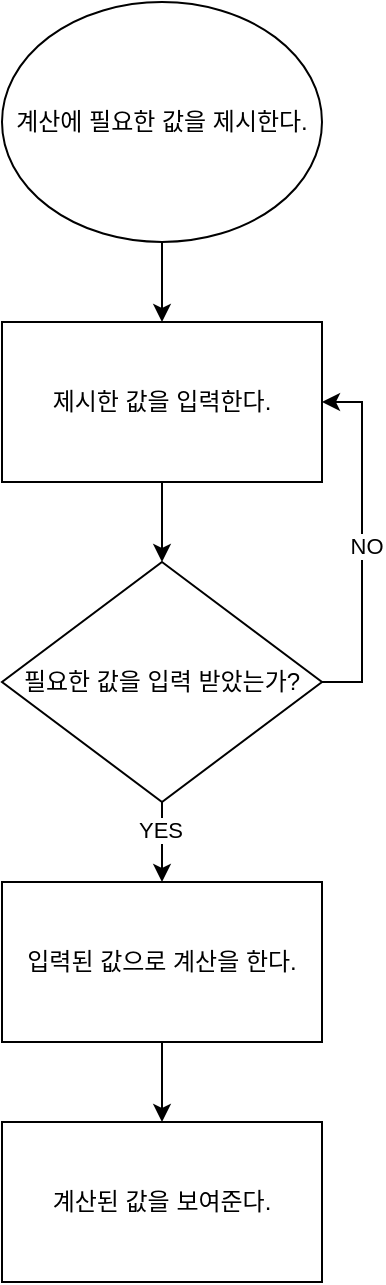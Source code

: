 <mxfile version="24.7.12">
  <diagram id="C5RBs43oDa-KdzZeNtuy" name="Page-1">
    <mxGraphModel dx="1434" dy="780" grid="1" gridSize="10" guides="1" tooltips="1" connect="1" arrows="1" fold="1" page="1" pageScale="1" pageWidth="1200" pageHeight="1920" math="0" shadow="0">
      <root>
        <mxCell id="WIyWlLk6GJQsqaUBKTNV-0" />
        <mxCell id="WIyWlLk6GJQsqaUBKTNV-1" parent="WIyWlLk6GJQsqaUBKTNV-0" />
        <mxCell id="YL_5DVjtvLf4uqoxFuky-13" style="edgeStyle=orthogonalEdgeStyle;rounded=0;orthogonalLoop=1;jettySize=auto;html=1;exitX=0.5;exitY=1;exitDx=0;exitDy=0;entryX=0.5;entryY=0;entryDx=0;entryDy=0;" edge="1" parent="WIyWlLk6GJQsqaUBKTNV-1" source="YL_5DVjtvLf4uqoxFuky-0" target="YL_5DVjtvLf4uqoxFuky-1">
          <mxGeometry relative="1" as="geometry" />
        </mxCell>
        <mxCell id="YL_5DVjtvLf4uqoxFuky-0" value="계산에 필요한 값을 제시한다." style="ellipse;whiteSpace=wrap;html=1;" vertex="1" parent="WIyWlLk6GJQsqaUBKTNV-1">
          <mxGeometry x="40" y="40" width="160" height="120" as="geometry" />
        </mxCell>
        <mxCell id="YL_5DVjtvLf4uqoxFuky-14" style="edgeStyle=orthogonalEdgeStyle;rounded=0;orthogonalLoop=1;jettySize=auto;html=1;exitX=0.5;exitY=1;exitDx=0;exitDy=0;entryX=0.5;entryY=0;entryDx=0;entryDy=0;" edge="1" parent="WIyWlLk6GJQsqaUBKTNV-1" source="YL_5DVjtvLf4uqoxFuky-1" target="YL_5DVjtvLf4uqoxFuky-2">
          <mxGeometry relative="1" as="geometry" />
        </mxCell>
        <mxCell id="YL_5DVjtvLf4uqoxFuky-1" value="제시한 값을 입력한다." style="rounded=0;whiteSpace=wrap;html=1;" vertex="1" parent="WIyWlLk6GJQsqaUBKTNV-1">
          <mxGeometry x="40" y="200" width="160" height="80" as="geometry" />
        </mxCell>
        <mxCell id="YL_5DVjtvLf4uqoxFuky-15" style="edgeStyle=orthogonalEdgeStyle;rounded=0;orthogonalLoop=1;jettySize=auto;html=1;exitX=0.5;exitY=1;exitDx=0;exitDy=0;entryX=0.5;entryY=0;entryDx=0;entryDy=0;" edge="1" parent="WIyWlLk6GJQsqaUBKTNV-1" source="YL_5DVjtvLf4uqoxFuky-2" target="YL_5DVjtvLf4uqoxFuky-4">
          <mxGeometry relative="1" as="geometry" />
        </mxCell>
        <mxCell id="YL_5DVjtvLf4uqoxFuky-38" value="YES" style="edgeLabel;html=1;align=center;verticalAlign=middle;resizable=0;points=[];" vertex="1" connectable="0" parent="YL_5DVjtvLf4uqoxFuky-15">
          <mxGeometry x="-0.3" y="-1" relative="1" as="geometry">
            <mxPoint as="offset" />
          </mxGeometry>
        </mxCell>
        <mxCell id="YL_5DVjtvLf4uqoxFuky-36" style="edgeStyle=orthogonalEdgeStyle;rounded=0;orthogonalLoop=1;jettySize=auto;html=1;exitX=1;exitY=0.5;exitDx=0;exitDy=0;entryX=1;entryY=0.5;entryDx=0;entryDy=0;" edge="1" parent="WIyWlLk6GJQsqaUBKTNV-1" source="YL_5DVjtvLf4uqoxFuky-2" target="YL_5DVjtvLf4uqoxFuky-1">
          <mxGeometry relative="1" as="geometry" />
        </mxCell>
        <mxCell id="YL_5DVjtvLf4uqoxFuky-37" value="NO" style="edgeLabel;html=1;align=center;verticalAlign=middle;resizable=0;points=[];" vertex="1" connectable="0" parent="YL_5DVjtvLf4uqoxFuky-36">
          <mxGeometry x="-0.022" y="-2" relative="1" as="geometry">
            <mxPoint as="offset" />
          </mxGeometry>
        </mxCell>
        <mxCell id="YL_5DVjtvLf4uqoxFuky-2" value="필요한 값을 입력 받았는가?" style="rhombus;whiteSpace=wrap;html=1;" vertex="1" parent="WIyWlLk6GJQsqaUBKTNV-1">
          <mxGeometry x="40" y="320" width="160" height="120" as="geometry" />
        </mxCell>
        <mxCell id="YL_5DVjtvLf4uqoxFuky-40" style="edgeStyle=orthogonalEdgeStyle;rounded=0;orthogonalLoop=1;jettySize=auto;html=1;exitX=0.5;exitY=1;exitDx=0;exitDy=0;entryX=0.5;entryY=0;entryDx=0;entryDy=0;" edge="1" parent="WIyWlLk6GJQsqaUBKTNV-1" source="YL_5DVjtvLf4uqoxFuky-4" target="YL_5DVjtvLf4uqoxFuky-39">
          <mxGeometry relative="1" as="geometry" />
        </mxCell>
        <mxCell id="YL_5DVjtvLf4uqoxFuky-4" value="입력된 값으로 계산을 한다." style="rounded=0;whiteSpace=wrap;html=1;" vertex="1" parent="WIyWlLk6GJQsqaUBKTNV-1">
          <mxGeometry x="40" y="480" width="160" height="80" as="geometry" />
        </mxCell>
        <mxCell id="YL_5DVjtvLf4uqoxFuky-39" value="계산된 값을&amp;nbsp;&lt;span style=&quot;background-color: initial;&quot;&gt;보여준다.&lt;/span&gt;" style="rounded=0;whiteSpace=wrap;html=1;" vertex="1" parent="WIyWlLk6GJQsqaUBKTNV-1">
          <mxGeometry x="40" y="600" width="160" height="80" as="geometry" />
        </mxCell>
      </root>
    </mxGraphModel>
  </diagram>
</mxfile>
